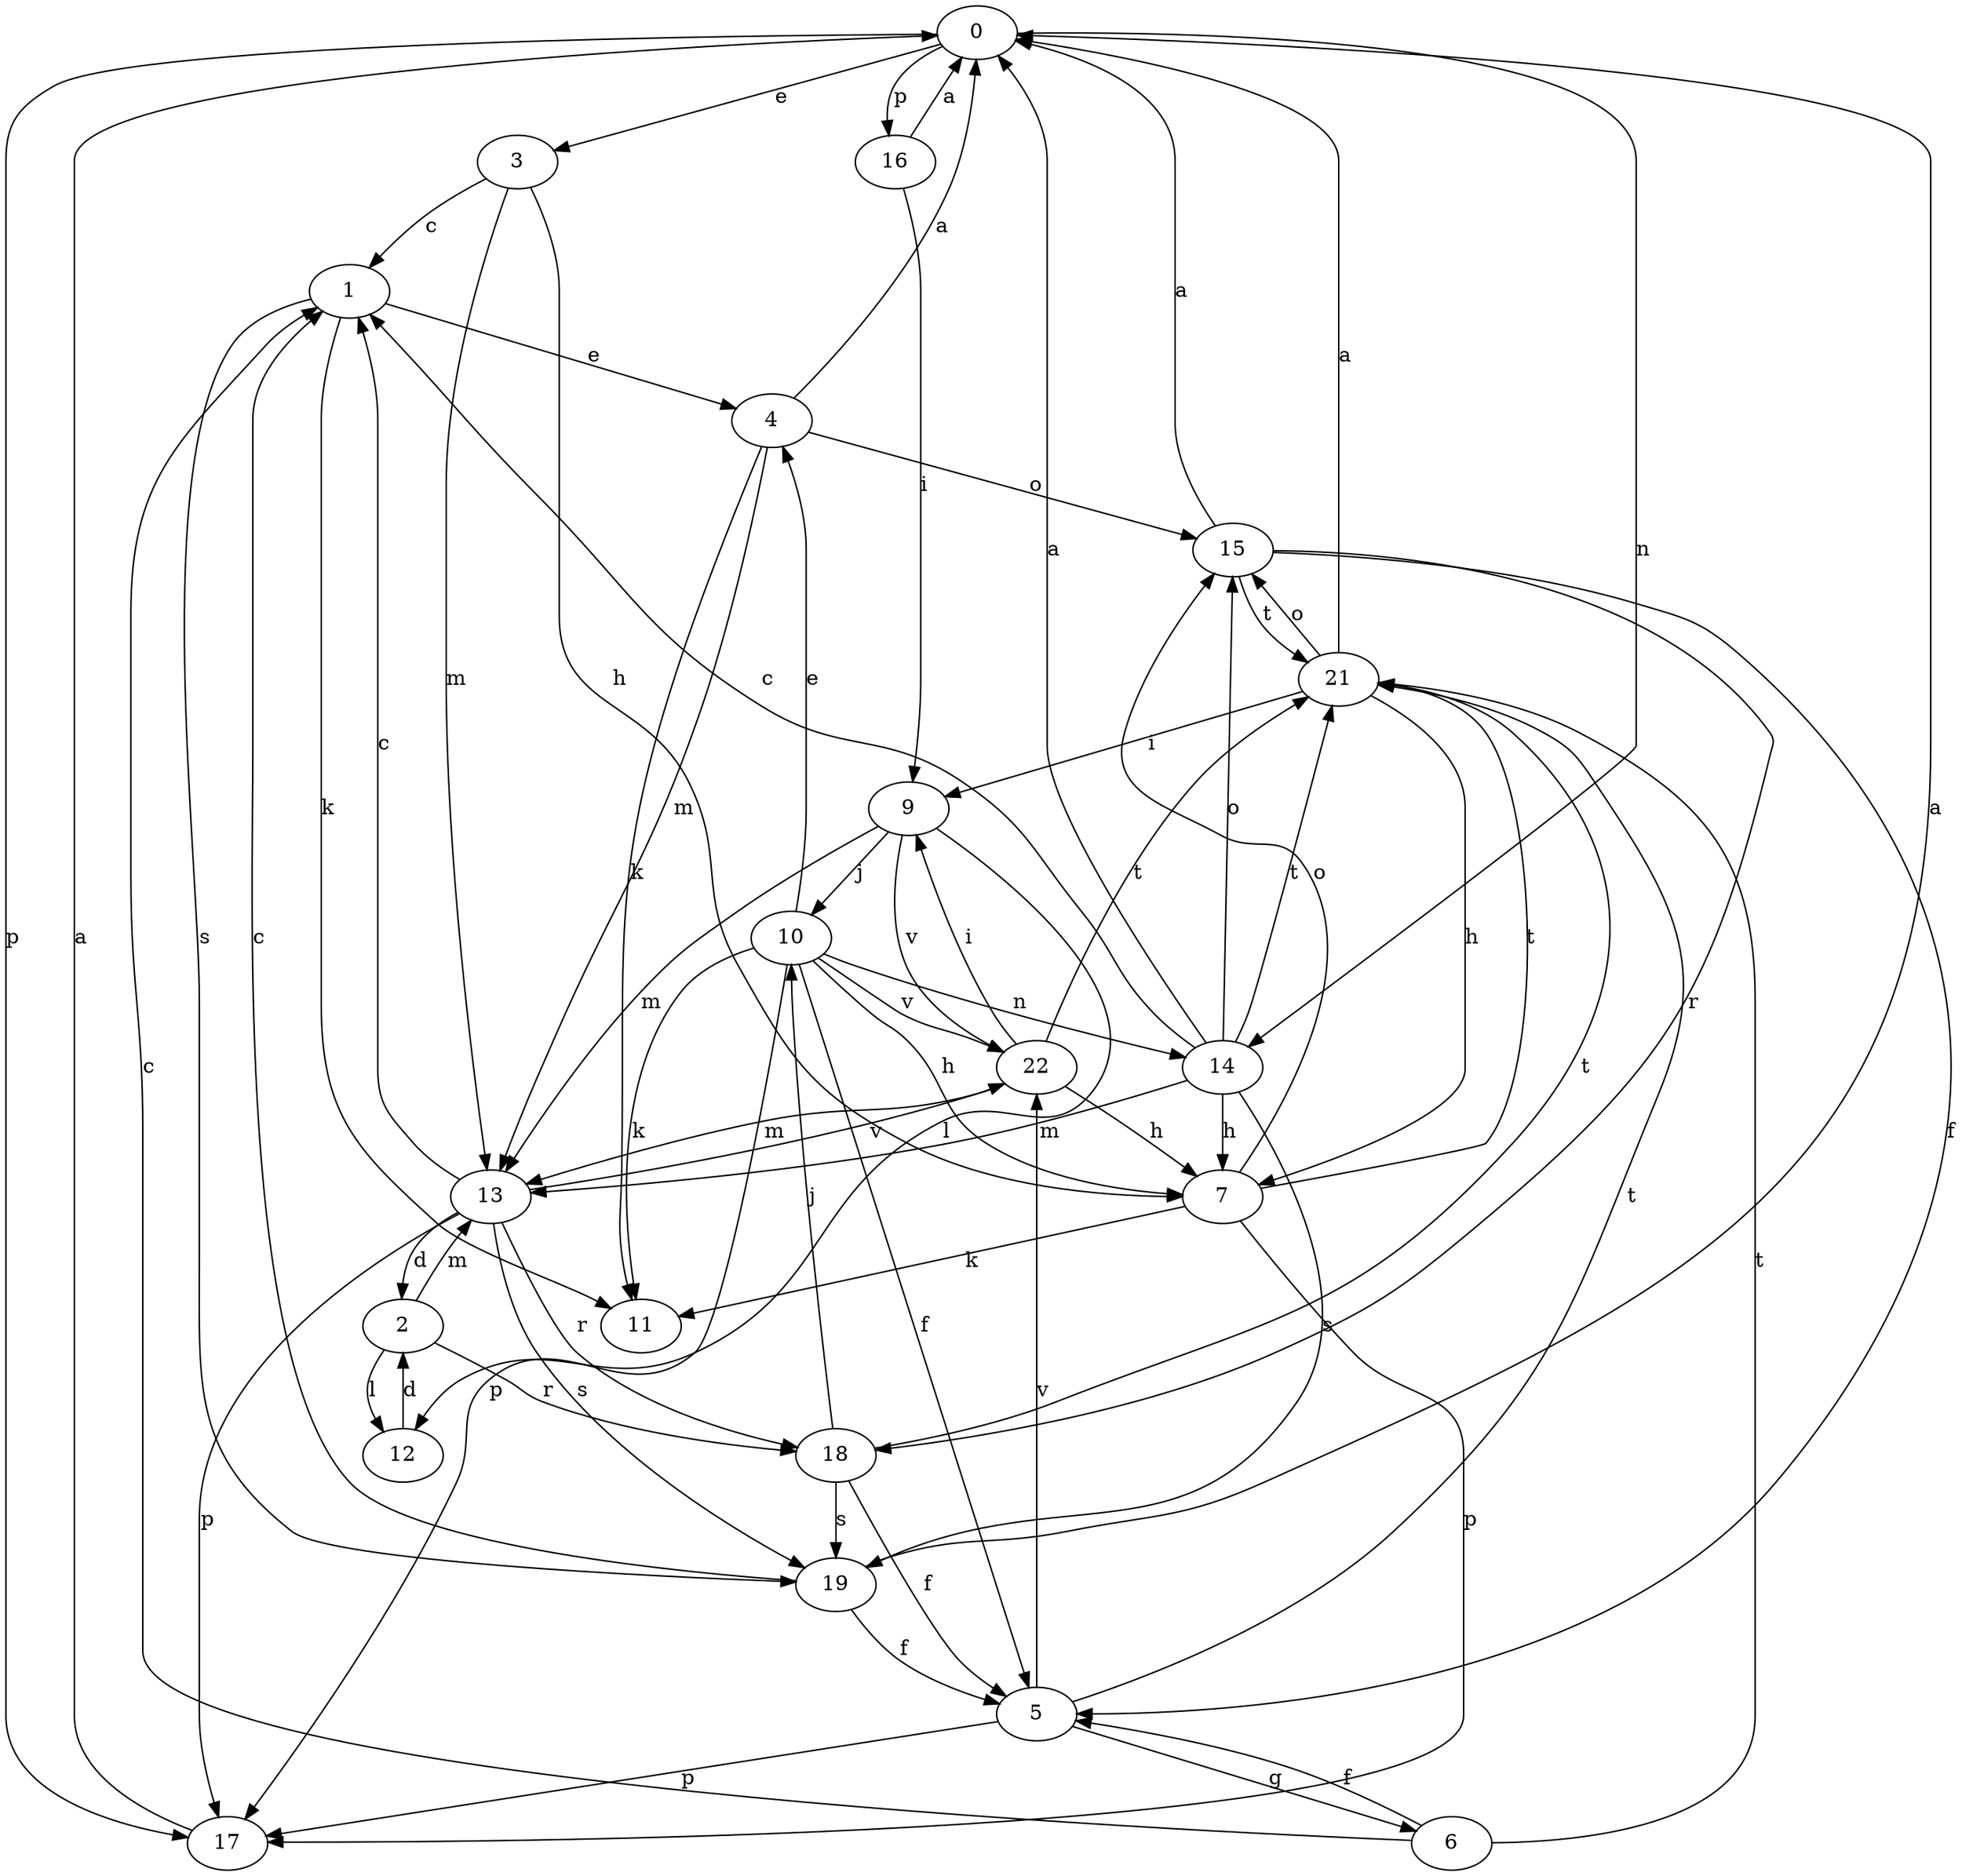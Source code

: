 strict digraph  {
0;
1;
2;
3;
4;
5;
6;
7;
9;
10;
11;
12;
13;
14;
15;
16;
17;
18;
19;
21;
22;
0 -> 3  [label=e];
0 -> 14  [label=n];
0 -> 16  [label=p];
0 -> 17  [label=p];
1 -> 4  [label=e];
1 -> 11  [label=k];
1 -> 19  [label=s];
2 -> 12  [label=l];
2 -> 13  [label=m];
2 -> 18  [label=r];
3 -> 1  [label=c];
3 -> 7  [label=h];
3 -> 13  [label=m];
4 -> 0  [label=a];
4 -> 11  [label=k];
4 -> 13  [label=m];
4 -> 15  [label=o];
5 -> 6  [label=g];
5 -> 17  [label=p];
5 -> 21  [label=t];
5 -> 22  [label=v];
6 -> 1  [label=c];
6 -> 5  [label=f];
6 -> 21  [label=t];
7 -> 11  [label=k];
7 -> 15  [label=o];
7 -> 17  [label=p];
7 -> 21  [label=t];
9 -> 10  [label=j];
9 -> 12  [label=l];
9 -> 13  [label=m];
9 -> 22  [label=v];
10 -> 4  [label=e];
10 -> 5  [label=f];
10 -> 7  [label=h];
10 -> 11  [label=k];
10 -> 14  [label=n];
10 -> 17  [label=p];
10 -> 22  [label=v];
12 -> 2  [label=d];
13 -> 1  [label=c];
13 -> 2  [label=d];
13 -> 17  [label=p];
13 -> 18  [label=r];
13 -> 19  [label=s];
13 -> 22  [label=v];
14 -> 0  [label=a];
14 -> 1  [label=c];
14 -> 7  [label=h];
14 -> 13  [label=m];
14 -> 15  [label=o];
14 -> 19  [label=s];
14 -> 21  [label=t];
15 -> 0  [label=a];
15 -> 5  [label=f];
15 -> 18  [label=r];
15 -> 21  [label=t];
16 -> 0  [label=a];
16 -> 9  [label=i];
17 -> 0  [label=a];
18 -> 5  [label=f];
18 -> 10  [label=j];
18 -> 19  [label=s];
18 -> 21  [label=t];
19 -> 0  [label=a];
19 -> 1  [label=c];
19 -> 5  [label=f];
21 -> 0  [label=a];
21 -> 7  [label=h];
21 -> 9  [label=i];
21 -> 15  [label=o];
22 -> 7  [label=h];
22 -> 9  [label=i];
22 -> 13  [label=m];
22 -> 21  [label=t];
}
